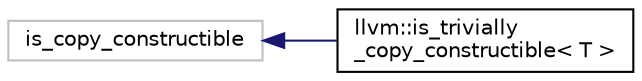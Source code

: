 digraph "Graphical Class Hierarchy"
{
 // LATEX_PDF_SIZE
  bgcolor="transparent";
  edge [fontname="Helvetica",fontsize="10",labelfontname="Helvetica",labelfontsize="10"];
  node [fontname="Helvetica",fontsize="10",shape=record];
  rankdir="LR";
  Node8510 [label="is_copy_constructible",height=0.2,width=0.4,color="grey75",tooltip=" "];
  Node8510 -> Node0 [dir="back",color="midnightblue",fontsize="10",style="solid",fontname="Helvetica"];
  Node0 [label="llvm::is_trivially\l_copy_constructible\< T \>",height=0.2,width=0.4,color="black",URL="$structllvm_1_1is__trivially__copy__constructible.html",tooltip="An implementation of std::is_trivially_copy_constructible since we have users with STLs that don't ye..."];
}
